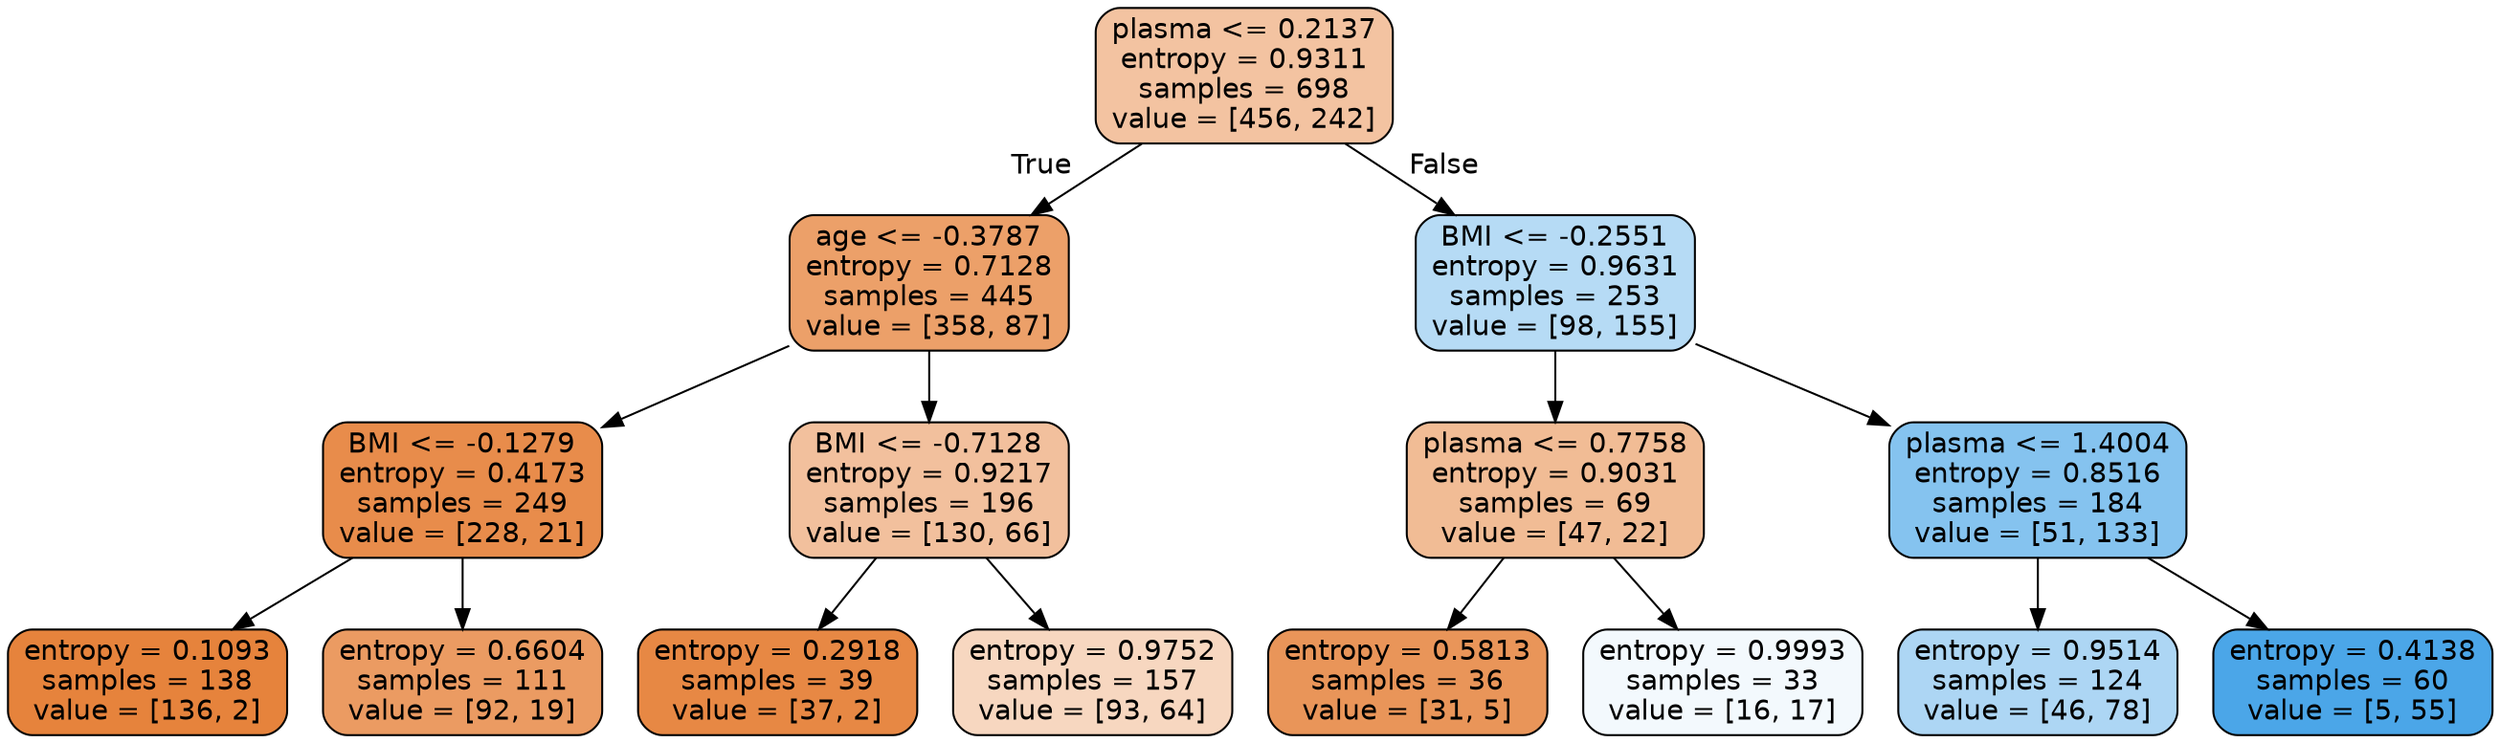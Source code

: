 digraph Tree {
node [shape=box, style="filled, rounded", color="black", fontname=helvetica] ;
edge [fontname=helvetica] ;
0 [label="plasma <= 0.2137\nentropy = 0.9311\nsamples = 698\nvalue = [456, 242]", fillcolor="#e5813978"] ;
1 [label="age <= -0.3787\nentropy = 0.7128\nsamples = 445\nvalue = [358, 87]", fillcolor="#e58139c1"] ;
0 -> 1 [labeldistance=2.5, labelangle=45, headlabel="True"] ;
2 [label="BMI <= -0.1279\nentropy = 0.4173\nsamples = 249\nvalue = [228, 21]", fillcolor="#e58139e8"] ;
1 -> 2 ;
3 [label="entropy = 0.1093\nsamples = 138\nvalue = [136, 2]", fillcolor="#e58139fb"] ;
2 -> 3 ;
4 [label="entropy = 0.6604\nsamples = 111\nvalue = [92, 19]", fillcolor="#e58139ca"] ;
2 -> 4 ;
5 [label="BMI <= -0.7128\nentropy = 0.9217\nsamples = 196\nvalue = [130, 66]", fillcolor="#e581397e"] ;
1 -> 5 ;
6 [label="entropy = 0.2918\nsamples = 39\nvalue = [37, 2]", fillcolor="#e58139f1"] ;
5 -> 6 ;
7 [label="entropy = 0.9752\nsamples = 157\nvalue = [93, 64]", fillcolor="#e5813950"] ;
5 -> 7 ;
8 [label="BMI <= -0.2551\nentropy = 0.9631\nsamples = 253\nvalue = [98, 155]", fillcolor="#399de55e"] ;
0 -> 8 [labeldistance=2.5, labelangle=-45, headlabel="False"] ;
9 [label="plasma <= 0.7758\nentropy = 0.9031\nsamples = 69\nvalue = [47, 22]", fillcolor="#e5813988"] ;
8 -> 9 ;
10 [label="entropy = 0.5813\nsamples = 36\nvalue = [31, 5]", fillcolor="#e58139d6"] ;
9 -> 10 ;
11 [label="entropy = 0.9993\nsamples = 33\nvalue = [16, 17]", fillcolor="#399de50f"] ;
9 -> 11 ;
12 [label="plasma <= 1.4004\nentropy = 0.8516\nsamples = 184\nvalue = [51, 133]", fillcolor="#399de59d"] ;
8 -> 12 ;
13 [label="entropy = 0.9514\nsamples = 124\nvalue = [46, 78]", fillcolor="#399de569"] ;
12 -> 13 ;
14 [label="entropy = 0.4138\nsamples = 60\nvalue = [5, 55]", fillcolor="#399de5e8"] ;
12 -> 14 ;
}